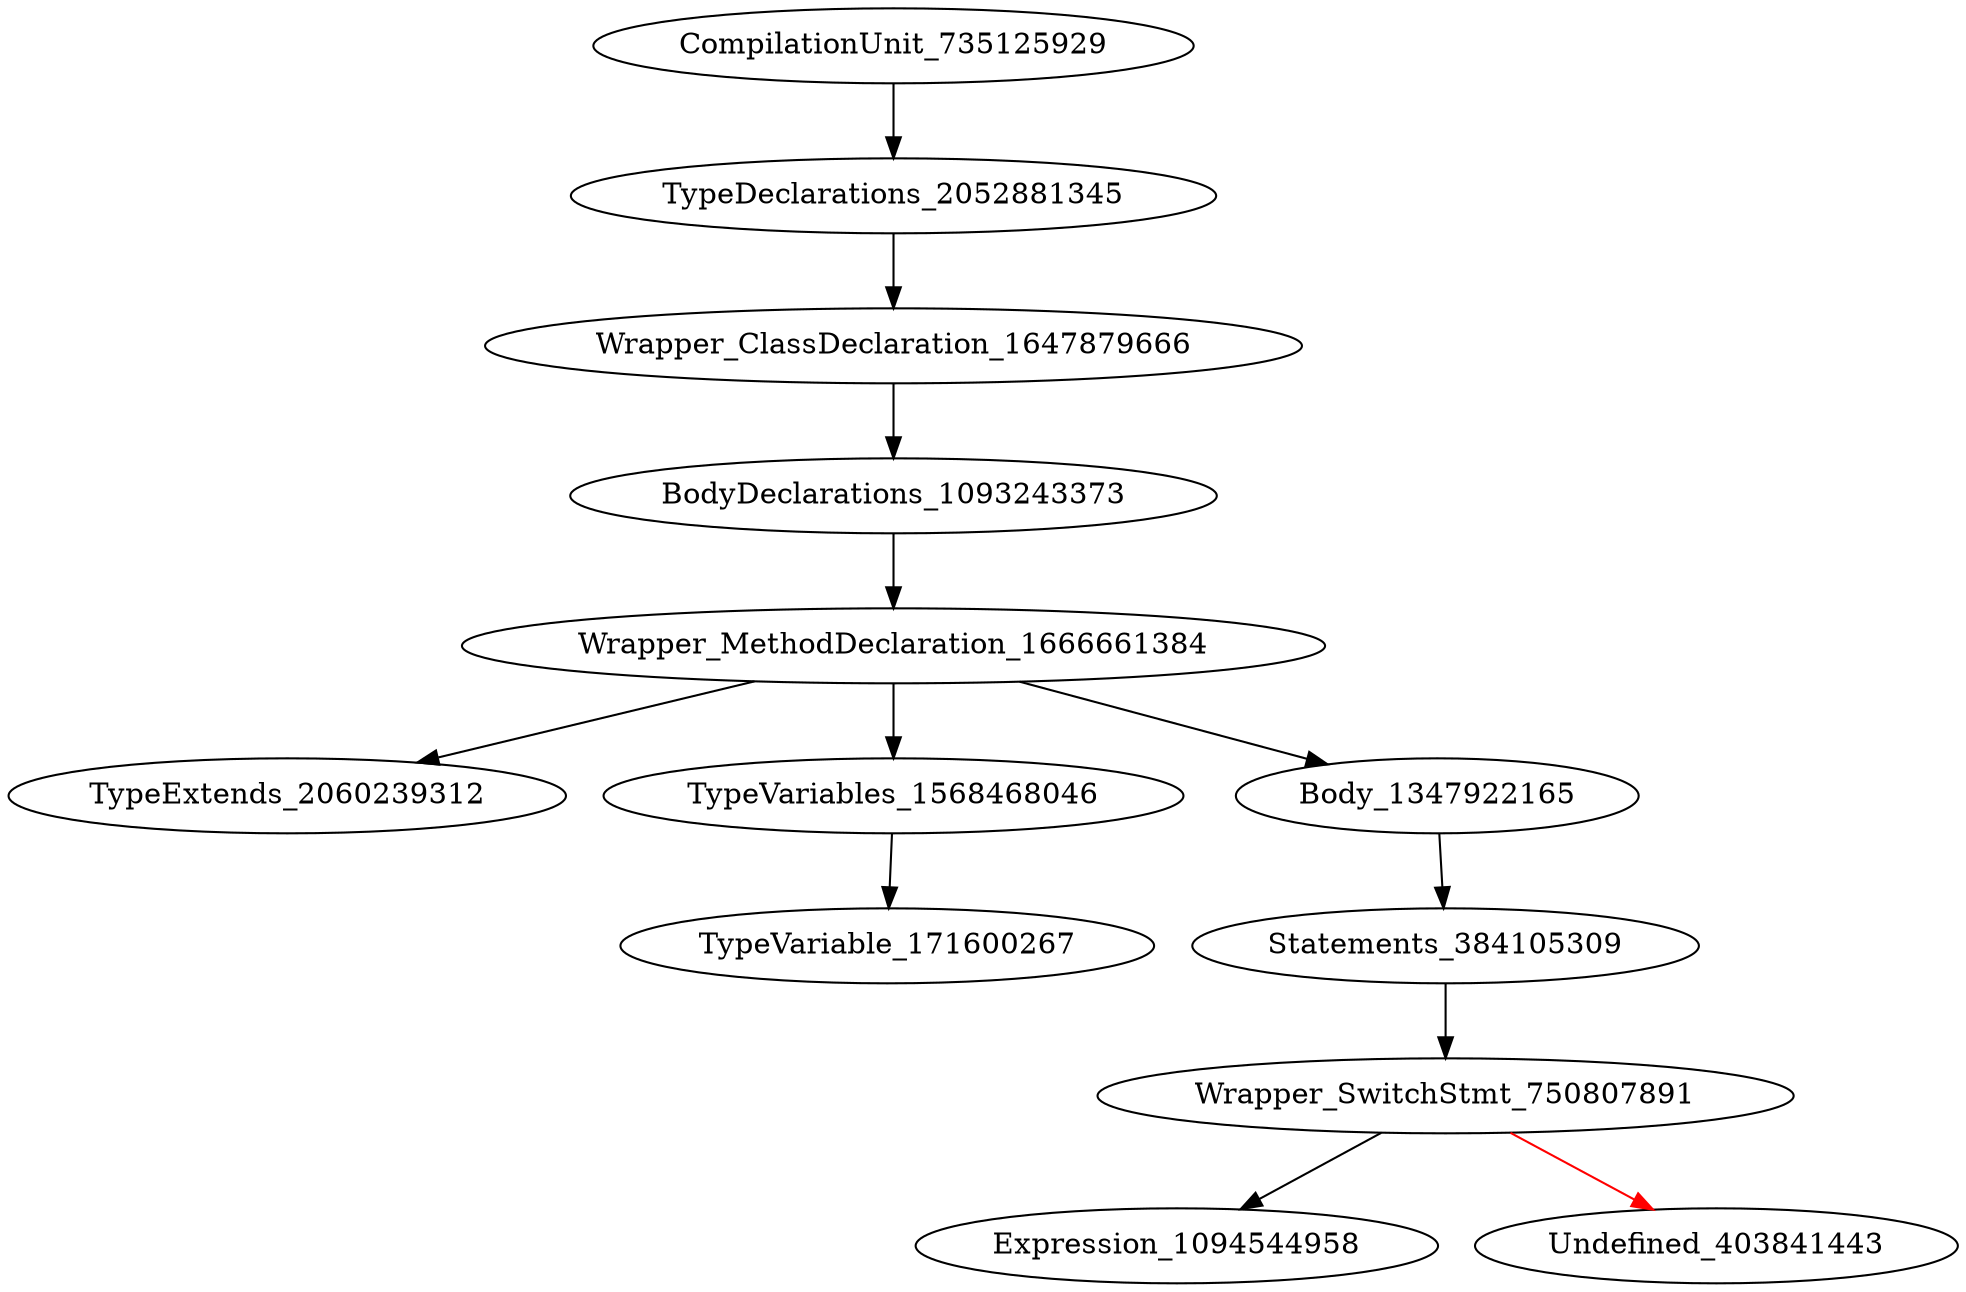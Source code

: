 digraph {
CompilationUnit_735125929 -> TypeDeclarations_2052881345
TypeDeclarations_2052881345 -> Wrapper_ClassDeclaration_1647879666
Wrapper_ClassDeclaration_1647879666 -> BodyDeclarations_1093243373
BodyDeclarations_1093243373 -> Wrapper_MethodDeclaration_1666661384
Wrapper_MethodDeclaration_1666661384 -> TypeExtends_2060239312
Wrapper_MethodDeclaration_1666661384 -> TypeVariables_1568468046
Wrapper_MethodDeclaration_1666661384 -> Body_1347922165
TypeVariables_1568468046 -> TypeVariable_171600267
Body_1347922165 -> Statements_384105309
Statements_384105309 -> Wrapper_SwitchStmt_750807891
Wrapper_SwitchStmt_750807891 -> Expression_1094544958
Wrapper_SwitchStmt_750807891 -> Undefined_403841443 [color = red] 
}